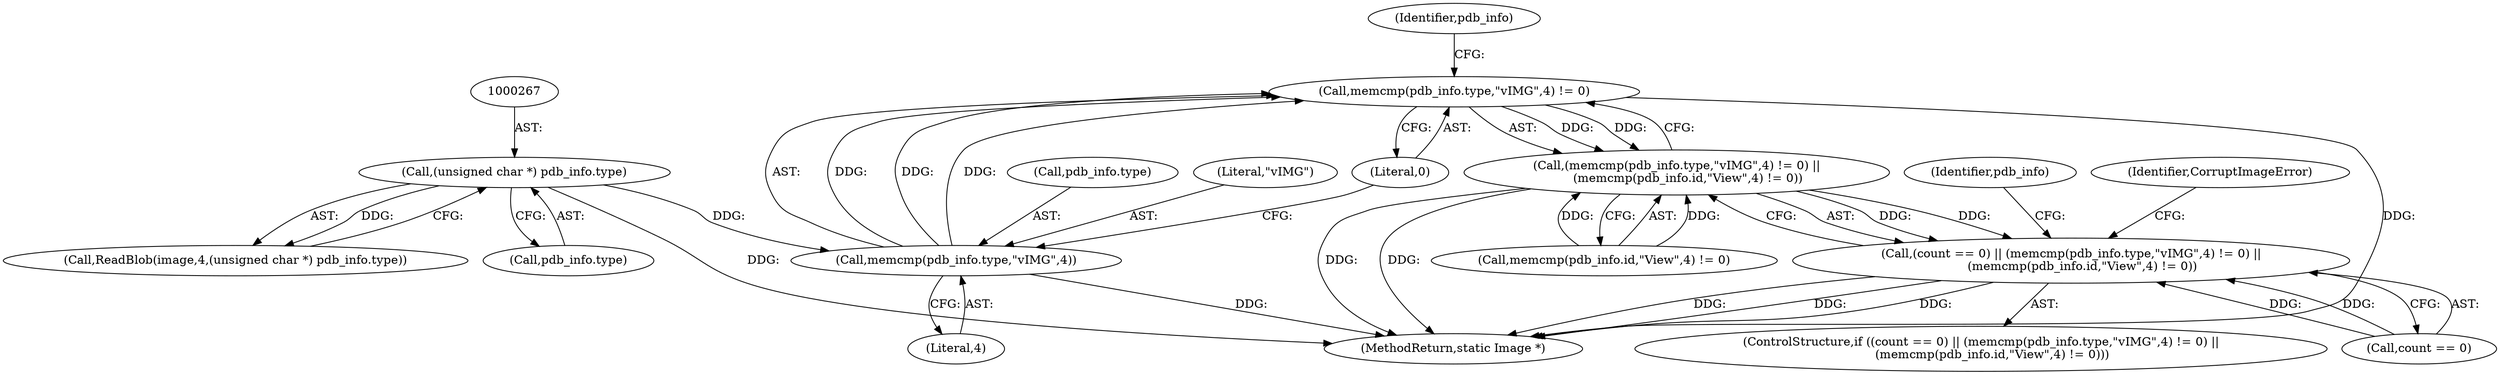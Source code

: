 digraph "0_ImageMagick_f6e9d0d9955e85bdd7540b251cd50d598dacc5e6_45@API" {
"1000287" [label="(Call,memcmp(pdb_info.type,\"vIMG\",4) != 0)"];
"1000288" [label="(Call,memcmp(pdb_info.type,\"vIMG\",4))"];
"1000266" [label="(Call,(unsigned char *) pdb_info.type)"];
"1000286" [label="(Call,(memcmp(pdb_info.type,\"vIMG\",4) != 0) ||\n      (memcmp(pdb_info.id,\"View\",4) != 0))"];
"1000282" [label="(Call,(count == 0) || (memcmp(pdb_info.type,\"vIMG\",4) != 0) ||\n      (memcmp(pdb_info.id,\"View\",4) != 0))"];
"1001251" [label="(MethodReturn,static Image *)"];
"1000288" [label="(Call,memcmp(pdb_info.type,\"vIMG\",4))"];
"1000295" [label="(Call,memcmp(pdb_info.id,\"View\",4) != 0)"];
"1000283" [label="(Call,count == 0)"];
"1000308" [label="(Identifier,pdb_info)"];
"1000286" [label="(Call,(memcmp(pdb_info.type,\"vIMG\",4) != 0) ||\n      (memcmp(pdb_info.id,\"View\",4) != 0))"];
"1000289" [label="(Call,pdb_info.type)"];
"1000293" [label="(Literal,4)"];
"1000304" [label="(Identifier,CorruptImageError)"];
"1000282" [label="(Call,(count == 0) || (memcmp(pdb_info.type,\"vIMG\",4) != 0) ||\n      (memcmp(pdb_info.id,\"View\",4) != 0))"];
"1000268" [label="(Call,pdb_info.type)"];
"1000292" [label="(Literal,\"vIMG\")"];
"1000266" [label="(Call,(unsigned char *) pdb_info.type)"];
"1000287" [label="(Call,memcmp(pdb_info.type,\"vIMG\",4) != 0)"];
"1000281" [label="(ControlStructure,if ((count == 0) || (memcmp(pdb_info.type,\"vIMG\",4) != 0) ||\n      (memcmp(pdb_info.id,\"View\",4) != 0)))"];
"1000263" [label="(Call,ReadBlob(image,4,(unsigned char *) pdb_info.type))"];
"1000294" [label="(Literal,0)"];
"1000298" [label="(Identifier,pdb_info)"];
"1000287" -> "1000286"  [label="AST: "];
"1000287" -> "1000294"  [label="CFG: "];
"1000288" -> "1000287"  [label="AST: "];
"1000294" -> "1000287"  [label="AST: "];
"1000298" -> "1000287"  [label="CFG: "];
"1000286" -> "1000287"  [label="CFG: "];
"1000287" -> "1001251"  [label="DDG: "];
"1000287" -> "1000286"  [label="DDG: "];
"1000287" -> "1000286"  [label="DDG: "];
"1000288" -> "1000287"  [label="DDG: "];
"1000288" -> "1000287"  [label="DDG: "];
"1000288" -> "1000287"  [label="DDG: "];
"1000288" -> "1000293"  [label="CFG: "];
"1000289" -> "1000288"  [label="AST: "];
"1000292" -> "1000288"  [label="AST: "];
"1000293" -> "1000288"  [label="AST: "];
"1000294" -> "1000288"  [label="CFG: "];
"1000288" -> "1001251"  [label="DDG: "];
"1000266" -> "1000288"  [label="DDG: "];
"1000266" -> "1000263"  [label="AST: "];
"1000266" -> "1000268"  [label="CFG: "];
"1000267" -> "1000266"  [label="AST: "];
"1000268" -> "1000266"  [label="AST: "];
"1000263" -> "1000266"  [label="CFG: "];
"1000266" -> "1001251"  [label="DDG: "];
"1000266" -> "1000263"  [label="DDG: "];
"1000286" -> "1000282"  [label="AST: "];
"1000286" -> "1000295"  [label="CFG: "];
"1000295" -> "1000286"  [label="AST: "];
"1000282" -> "1000286"  [label="CFG: "];
"1000286" -> "1001251"  [label="DDG: "];
"1000286" -> "1001251"  [label="DDG: "];
"1000286" -> "1000282"  [label="DDG: "];
"1000286" -> "1000282"  [label="DDG: "];
"1000295" -> "1000286"  [label="DDG: "];
"1000295" -> "1000286"  [label="DDG: "];
"1000282" -> "1000281"  [label="AST: "];
"1000282" -> "1000283"  [label="CFG: "];
"1000283" -> "1000282"  [label="AST: "];
"1000304" -> "1000282"  [label="CFG: "];
"1000308" -> "1000282"  [label="CFG: "];
"1000282" -> "1001251"  [label="DDG: "];
"1000282" -> "1001251"  [label="DDG: "];
"1000282" -> "1001251"  [label="DDG: "];
"1000283" -> "1000282"  [label="DDG: "];
"1000283" -> "1000282"  [label="DDG: "];
}
